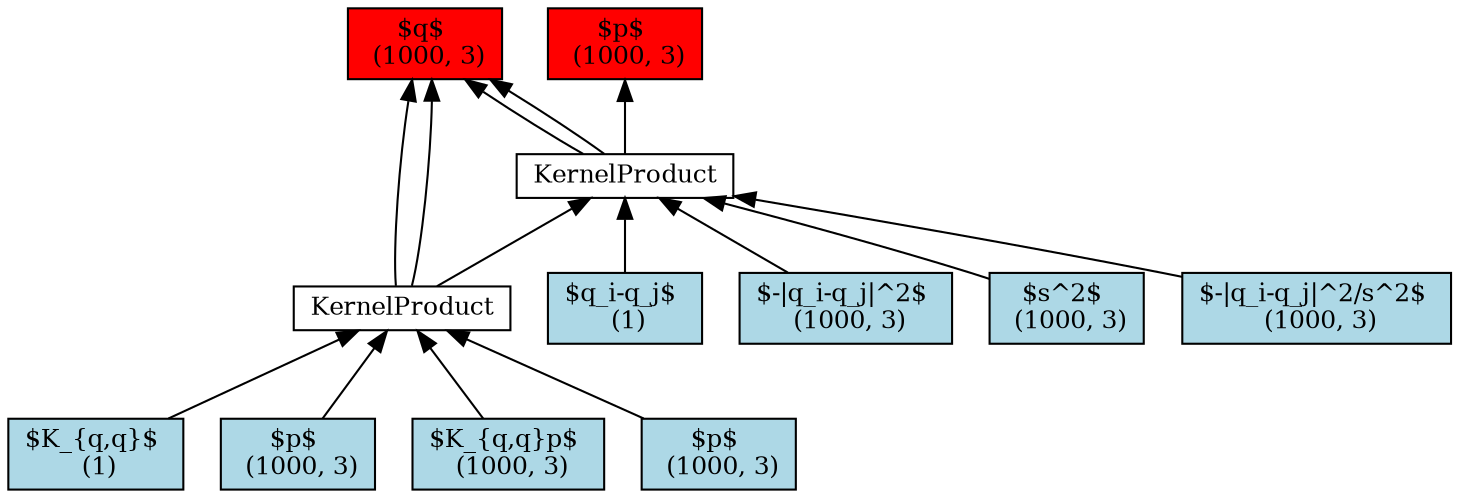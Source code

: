 digraph {
	graph [ordering=in rankdir=BT size="12,12"]
	node [align=right fontsize=12 height=0.2 ranksep=0.1 shape=box style=filled]
	140576458415224 [label=KernelProduct fillcolor=white margin="\"0.5\""]
	140576458415224 -> 140577255634648
	140577255634648 [label="$q$ 
 (1000, 3)" fillcolor=red]
	140576458415224 -> 140577255634648
	140576458415224 -> 140576458413544
	140576458413544 [label=KernelProduct fillcolor=white margin="\"0.5\""]
	140576458413544 -> 140577255634648
	140576458413544 -> 140577255634648
	140576458413544 -> 140576466158872
	140576466158872 [label="$p$ 
 (1000, 3)" fillcolor=red]
	140576453562760 -> 140576458413544
	140576453562760 [label="$q_i-q_j$ 
 (1)" fillcolor=lightblue]
	140576453562952 -> 140576458413544
	140576453562952 [label="$-\|q_i-q_j\|^2$ 
 (1000, 3)" fillcolor=lightblue]
	140576453562568 -> 140576458413544
	140576453562568 [label="$s^2$ 
 (1000, 3)" fillcolor=lightblue]
	140576453563144 -> 140576458413544
	140576453563144 [label="$-|q_i-q_j|^2/s^2$ 
 (1000, 3)" fillcolor=lightblue]
	140576453563208 -> 140576458415224
	140576453563208 [label="$K_{q,q}$ 
 (1)" fillcolor=lightblue]
	140576453563272 -> 140576458415224
	140576453563272 [label="$p$ 
 (1000, 3)" fillcolor=lightblue]
	140576453563336 -> 140576458415224
	140576453563336 [label="$K_{q,q}p$ 
 (1000, 3)" fillcolor=lightblue]
	140576453563592 -> 140576458415224
	140576453563592 [label="$p$ 
 (1000, 3)" fillcolor=lightblue]
}
